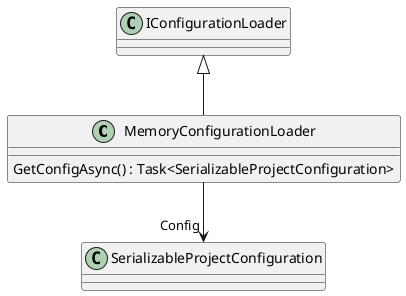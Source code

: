 @startuml
class MemoryConfigurationLoader {
    GetConfigAsync() : Task<SerializableProjectConfiguration>
}
IConfigurationLoader <|-- MemoryConfigurationLoader
MemoryConfigurationLoader --> "Config" SerializableProjectConfiguration
@enduml
